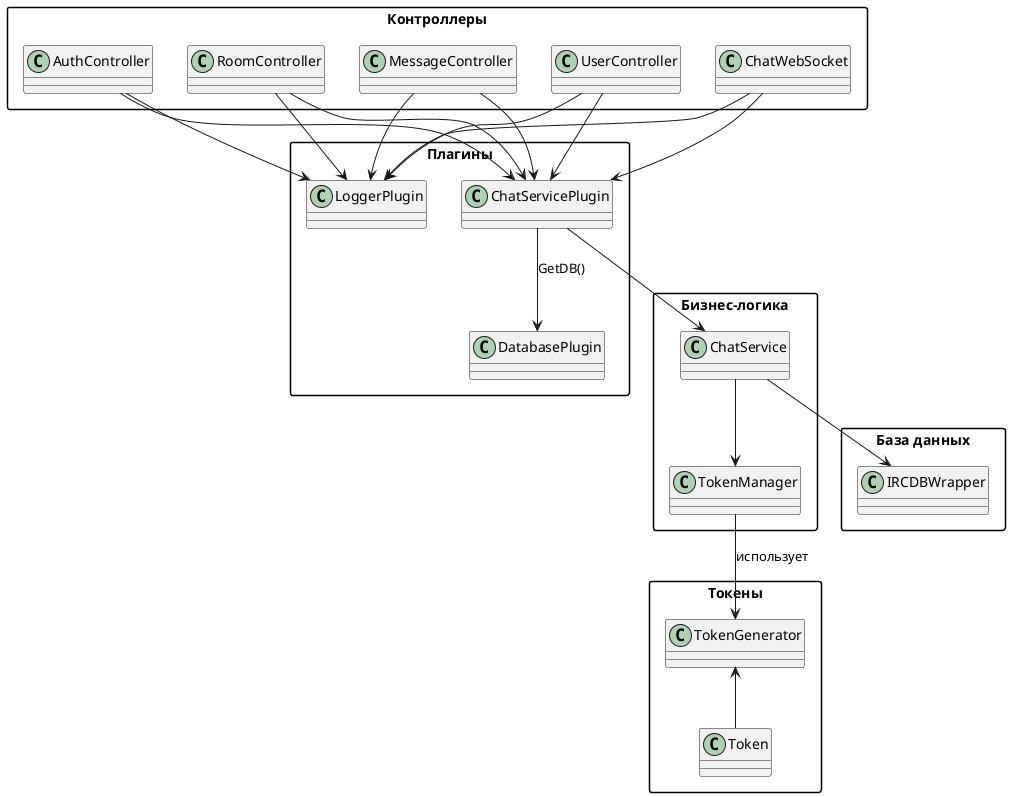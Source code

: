 @startuml
skinparam packageStyle rectangle
skinparam classAttributeIconSize 0

' === Контроллеры ===
package "Контроллеры" {
    class AuthController
    class RoomController
    class MessageController
    class UserController
    class ChatWebSocket
}

' === Бизнес-логика и БД ===
package "Бизнес-логика" {
    class ChatService
    class TokenManager
}

' === БД ===
package "База данных" {
    class IRCDBWrapper
}

' === Токены ===
package "Токены" {
    class TokenGenerator
    class Token
}

' === Плагины ===
package "Плагины" {
    class ChatServicePlugin
    class DatabasePlugin
    class LoggerPlugin
}


' === Связи ===

AuthController --> ChatServicePlugin
AuthController --> LoggerPlugin

RoomController --> ChatServicePlugin
RoomController --> LoggerPlugin

MessageController --> ChatServicePlugin
MessageController --> LoggerPlugin

UserController --> ChatServicePlugin
UserController --> LoggerPlugin

ChatWebSocket --> ChatServicePlugin
ChatWebSocket --> LoggerPlugin

ChatServicePlugin --> ChatService
ChatServicePlugin --> DatabasePlugin : GetDB()

ChatService --> IRCDBWrapper
ChatService --> TokenManager

TokenManager --> TokenGenerator : использует

TokenGenerator <-- Token
@enduml